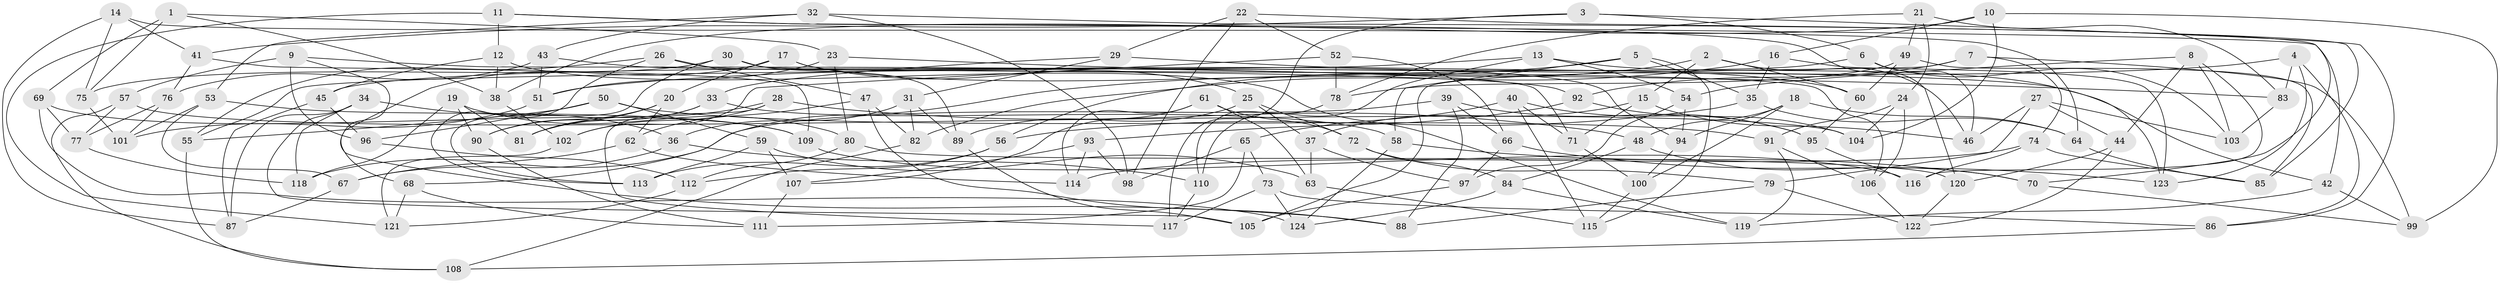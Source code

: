 // Generated by graph-tools (version 1.1) at 2025/38/03/09/25 02:38:08]
// undirected, 124 vertices, 248 edges
graph export_dot {
graph [start="1"]
  node [color=gray90,style=filled];
  1;
  2;
  3;
  4;
  5;
  6;
  7;
  8;
  9;
  10;
  11;
  12;
  13;
  14;
  15;
  16;
  17;
  18;
  19;
  20;
  21;
  22;
  23;
  24;
  25;
  26;
  27;
  28;
  29;
  30;
  31;
  32;
  33;
  34;
  35;
  36;
  37;
  38;
  39;
  40;
  41;
  42;
  43;
  44;
  45;
  46;
  47;
  48;
  49;
  50;
  51;
  52;
  53;
  54;
  55;
  56;
  57;
  58;
  59;
  60;
  61;
  62;
  63;
  64;
  65;
  66;
  67;
  68;
  69;
  70;
  71;
  72;
  73;
  74;
  75;
  76;
  77;
  78;
  79;
  80;
  81;
  82;
  83;
  84;
  85;
  86;
  87;
  88;
  89;
  90;
  91;
  92;
  93;
  94;
  95;
  96;
  97;
  98;
  99;
  100;
  101;
  102;
  103;
  104;
  105;
  106;
  107;
  108;
  109;
  110;
  111;
  112;
  113;
  114;
  115;
  116;
  117;
  118;
  119;
  120;
  121;
  122;
  123;
  124;
  1 -- 38;
  1 -- 23;
  1 -- 75;
  1 -- 69;
  2 -- 56;
  2 -- 46;
  2 -- 60;
  2 -- 15;
  3 -- 117;
  3 -- 6;
  3 -- 86;
  3 -- 41;
  4 -- 51;
  4 -- 83;
  4 -- 123;
  4 -- 86;
  5 -- 68;
  5 -- 115;
  5 -- 58;
  5 -- 35;
  6 -- 103;
  6 -- 45;
  6 -- 46;
  7 -- 105;
  7 -- 92;
  7 -- 99;
  7 -- 74;
  8 -- 44;
  8 -- 116;
  8 -- 103;
  8 -- 54;
  9 -- 57;
  9 -- 88;
  9 -- 71;
  9 -- 96;
  10 -- 99;
  10 -- 104;
  10 -- 38;
  10 -- 16;
  11 -- 120;
  11 -- 42;
  11 -- 121;
  11 -- 12;
  12 -- 119;
  12 -- 45;
  12 -- 38;
  13 -- 54;
  13 -- 110;
  13 -- 123;
  13 -- 55;
  14 -- 41;
  14 -- 64;
  14 -- 75;
  14 -- 87;
  15 -- 71;
  15 -- 37;
  15 -- 46;
  16 -- 123;
  16 -- 82;
  16 -- 35;
  17 -- 60;
  17 -- 68;
  17 -- 25;
  17 -- 20;
  18 -- 94;
  18 -- 64;
  18 -- 100;
  18 -- 48;
  19 -- 81;
  19 -- 90;
  19 -- 80;
  19 -- 118;
  20 -- 62;
  20 -- 90;
  20 -- 81;
  21 -- 83;
  21 -- 24;
  21 -- 78;
  21 -- 49;
  22 -- 85;
  22 -- 29;
  22 -- 98;
  22 -- 52;
  23 -- 51;
  23 -- 80;
  23 -- 83;
  24 -- 106;
  24 -- 104;
  24 -- 91;
  25 -- 37;
  25 -- 89;
  25 -- 72;
  26 -- 113;
  26 -- 94;
  26 -- 47;
  26 -- 55;
  27 -- 79;
  27 -- 46;
  27 -- 103;
  27 -- 44;
  28 -- 48;
  28 -- 81;
  28 -- 117;
  28 -- 102;
  29 -- 31;
  29 -- 33;
  29 -- 42;
  30 -- 89;
  30 -- 75;
  30 -- 113;
  30 -- 106;
  31 -- 89;
  31 -- 82;
  31 -- 36;
  32 -- 70;
  32 -- 98;
  32 -- 53;
  32 -- 43;
  33 -- 90;
  33 -- 58;
  33 -- 81;
  34 -- 105;
  34 -- 118;
  34 -- 87;
  34 -- 36;
  35 -- 64;
  35 -- 56;
  36 -- 67;
  36 -- 110;
  37 -- 63;
  37 -- 97;
  38 -- 102;
  39 -- 66;
  39 -- 88;
  39 -- 118;
  39 -- 95;
  40 -- 71;
  40 -- 115;
  40 -- 95;
  40 -- 65;
  41 -- 76;
  41 -- 109;
  42 -- 119;
  42 -- 99;
  43 -- 51;
  43 -- 92;
  43 -- 76;
  44 -- 122;
  44 -- 120;
  45 -- 96;
  45 -- 87;
  47 -- 62;
  47 -- 88;
  47 -- 82;
  48 -- 70;
  48 -- 84;
  49 -- 85;
  49 -- 60;
  49 -- 78;
  50 -- 55;
  50 -- 91;
  50 -- 59;
  50 -- 96;
  51 -- 101;
  52 -- 78;
  52 -- 66;
  52 -- 102;
  53 -- 67;
  53 -- 109;
  53 -- 101;
  54 -- 97;
  54 -- 94;
  55 -- 108;
  56 -- 112;
  56 -- 113;
  57 -- 77;
  57 -- 104;
  57 -- 108;
  58 -- 124;
  58 -- 70;
  59 -- 113;
  59 -- 63;
  59 -- 107;
  60 -- 95;
  61 -- 107;
  61 -- 63;
  61 -- 72;
  61 -- 114;
  62 -- 67;
  62 -- 114;
  63 -- 115;
  64 -- 85;
  65 -- 98;
  65 -- 111;
  65 -- 73;
  66 -- 123;
  66 -- 97;
  67 -- 87;
  68 -- 111;
  68 -- 121;
  69 -- 77;
  69 -- 109;
  69 -- 124;
  70 -- 99;
  71 -- 100;
  72 -- 84;
  72 -- 79;
  73 -- 117;
  73 -- 86;
  73 -- 124;
  74 -- 114;
  74 -- 85;
  74 -- 116;
  75 -- 101;
  76 -- 101;
  76 -- 77;
  77 -- 118;
  78 -- 110;
  79 -- 88;
  79 -- 122;
  80 -- 112;
  80 -- 120;
  82 -- 108;
  83 -- 103;
  84 -- 124;
  84 -- 119;
  86 -- 108;
  89 -- 105;
  90 -- 111;
  91 -- 119;
  91 -- 106;
  92 -- 104;
  92 -- 93;
  93 -- 114;
  93 -- 98;
  93 -- 107;
  94 -- 100;
  95 -- 116;
  96 -- 112;
  97 -- 105;
  100 -- 115;
  102 -- 121;
  106 -- 122;
  107 -- 111;
  109 -- 116;
  110 -- 117;
  112 -- 121;
  120 -- 122;
}
